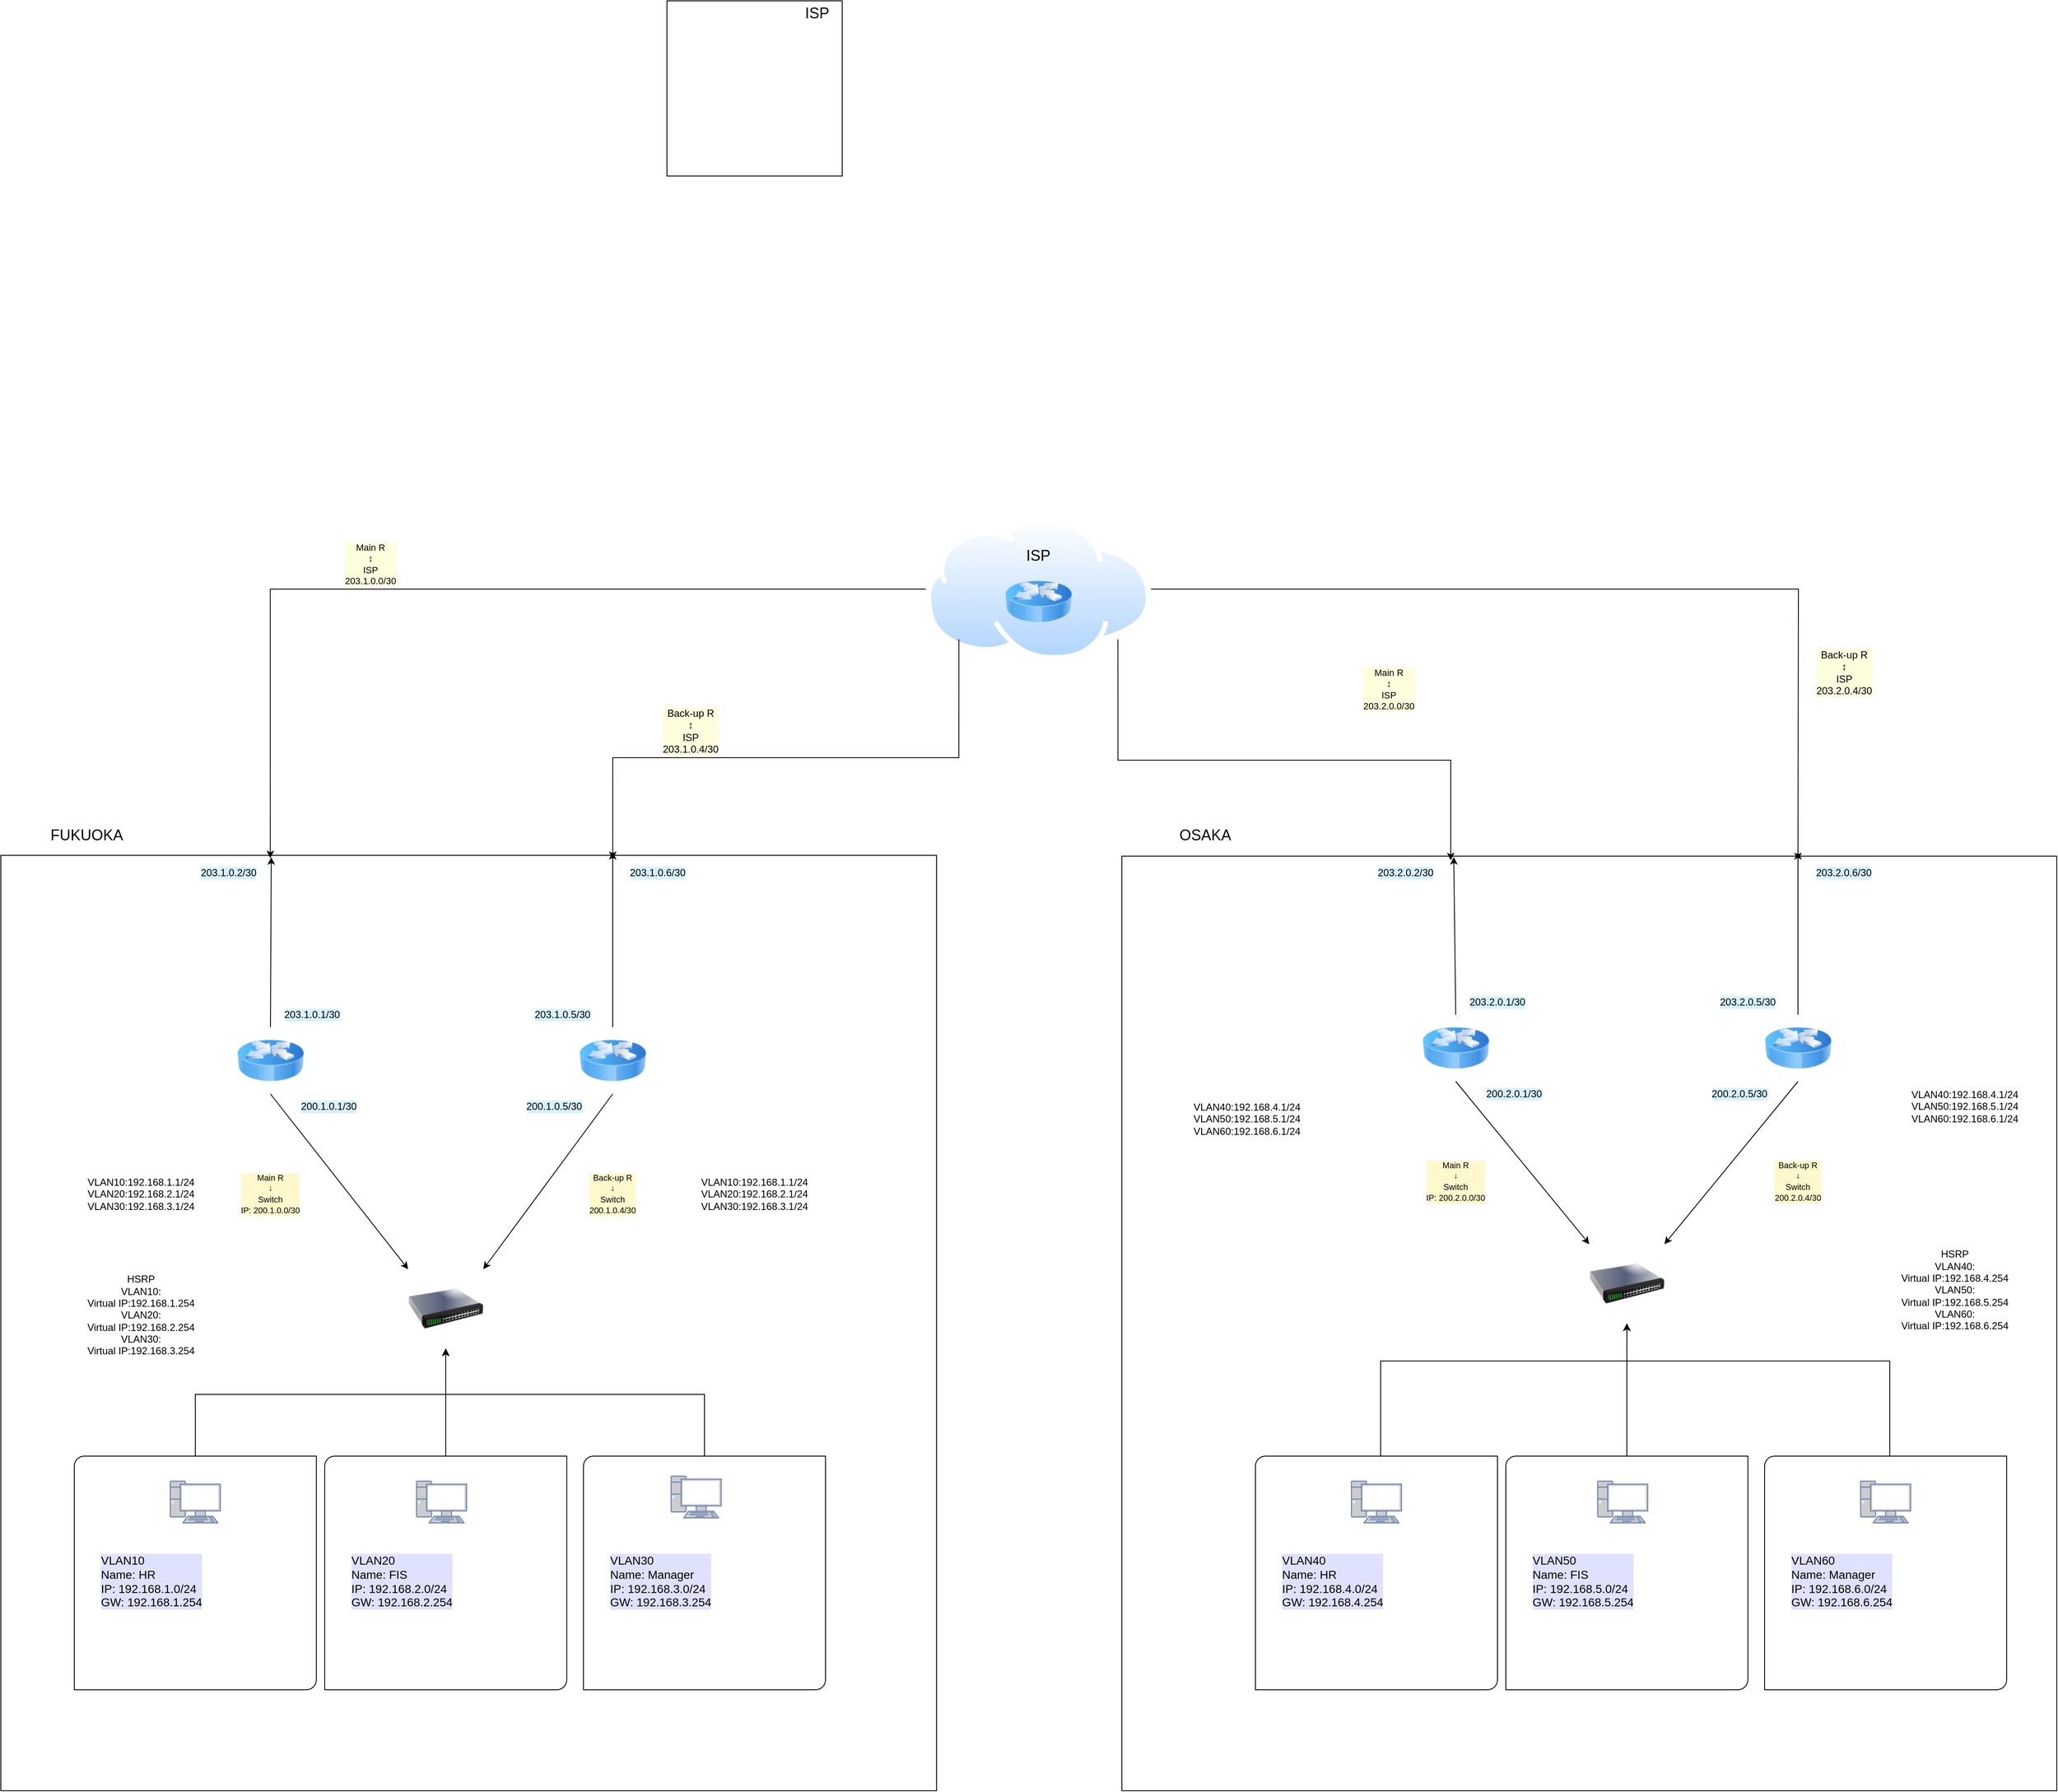 <mxfile version="26.0.6">
  <diagram name="Page-1" id="1ziaxaAoxJbJU-_SyI1F">
    <mxGraphModel dx="2053" dy="667" grid="1" gridSize="10" guides="1" tooltips="1" connect="1" arrows="1" fold="1" page="1" pageScale="1" pageWidth="827" pageHeight="1169" math="0" shadow="0">
      <root>
        <mxCell id="0" />
        <mxCell id="1" parent="0" />
        <object label="" id="T8_Sm9NtJHV0pBqdqTRY-16">
          <mxCell style="whiteSpace=wrap;html=1;aspect=fixed;strokeWidth=1;shadow=0;" vertex="1" parent="1">
            <mxGeometry x="-413" y="1034" width="1121" height="1121" as="geometry" />
          </mxCell>
        </object>
        <mxCell id="T8_Sm9NtJHV0pBqdqTRY-180" style="edgeStyle=orthogonalEdgeStyle;rounded=0;orthogonalLoop=1;jettySize=auto;html=1;exitX=1;exitY=0.5;exitDx=0;exitDy=0;" edge="1" parent="1" source="T8_Sm9NtJHV0pBqdqTRY-117">
          <mxGeometry relative="1" as="geometry">
            <mxPoint x="1740" y="1040" as="targetPoint" />
          </mxGeometry>
        </mxCell>
        <mxCell id="T8_Sm9NtJHV0pBqdqTRY-117" value="" style="image;aspect=fixed;perimeter=ellipsePerimeter;align=center;shadow=0;dashed=0;spacingTop=3;image=img/lib/active_directory/internet_cloud.svg;opacity=60;" vertex="1" parent="1">
          <mxGeometry x="695.08" y="630" width="269.84" height="170" as="geometry" />
        </mxCell>
        <mxCell id="T8_Sm9NtJHV0pBqdqTRY-17" value="" style="whiteSpace=wrap;html=1;aspect=fixed;" vertex="1" parent="1">
          <mxGeometry x="930" y="1035" width="1120" height="1120" as="geometry" />
        </mxCell>
        <mxCell id="T8_Sm9NtJHV0pBqdqTRY-187" style="edgeStyle=orthogonalEdgeStyle;rounded=0;orthogonalLoop=1;jettySize=auto;html=1;entryX=0.5;entryY=1;entryDx=0;entryDy=0;" edge="1" parent="1" source="T8_Sm9NtJHV0pBqdqTRY-77" target="T8_Sm9NtJHV0pBqdqTRY-3">
          <mxGeometry relative="1" as="geometry" />
        </mxCell>
        <mxCell id="T8_Sm9NtJHV0pBqdqTRY-77" value="" style="verticalLabelPosition=bottom;verticalAlign=top;html=1;shape=mxgraph.basic.diag_round_rect;dx=6;whiteSpace=wrap;" vertex="1" parent="1">
          <mxGeometry x="-25" y="1754" width="290" height="280" as="geometry" />
        </mxCell>
        <mxCell id="T8_Sm9NtJHV0pBqdqTRY-188" style="edgeStyle=orthogonalEdgeStyle;rounded=0;orthogonalLoop=1;jettySize=auto;html=1;entryX=0.5;entryY=1;entryDx=0;entryDy=0;" edge="1" parent="1" source="T8_Sm9NtJHV0pBqdqTRY-78" target="T8_Sm9NtJHV0pBqdqTRY-3">
          <mxGeometry relative="1" as="geometry">
            <Array as="points">
              <mxPoint x="430" y="1680" />
              <mxPoint x="120" y="1680" />
            </Array>
          </mxGeometry>
        </mxCell>
        <mxCell id="T8_Sm9NtJHV0pBqdqTRY-78" value="" style="verticalLabelPosition=bottom;verticalAlign=top;html=1;shape=mxgraph.basic.diag_round_rect;dx=6;whiteSpace=wrap;" vertex="1" parent="1">
          <mxGeometry x="285" y="1754" width="290" height="280" as="geometry" />
        </mxCell>
        <mxCell id="T8_Sm9NtJHV0pBqdqTRY-184" style="edgeStyle=orthogonalEdgeStyle;rounded=0;orthogonalLoop=1;jettySize=auto;html=1;" edge="1" parent="1" source="T8_Sm9NtJHV0pBqdqTRY-76" target="T8_Sm9NtJHV0pBqdqTRY-3">
          <mxGeometry relative="1" as="geometry">
            <Array as="points">
              <mxPoint x="-180" y="1680" />
              <mxPoint x="120" y="1680" />
            </Array>
          </mxGeometry>
        </mxCell>
        <mxCell id="T8_Sm9NtJHV0pBqdqTRY-76" value="" style="verticalLabelPosition=bottom;verticalAlign=top;html=1;shape=mxgraph.basic.diag_round_rect;dx=6;whiteSpace=wrap;" vertex="1" parent="1">
          <mxGeometry x="-325" y="1754" width="290" height="280" as="geometry" />
        </mxCell>
        <mxCell id="T8_Sm9NtJHV0pBqdqTRY-61" value="" style="whiteSpace=wrap;html=1;aspect=fixed;" vertex="1" parent="1">
          <mxGeometry x="385" y="10" width="210" height="210" as="geometry" />
        </mxCell>
        <mxCell id="T8_Sm9NtJHV0pBqdqTRY-1" value="" style="image;html=1;image=img/lib/clip_art/networking/Router_Icon_128x128.png;strokeWidth=1;shadow=0;" vertex="1" parent="1">
          <mxGeometry x="-130" y="1240" width="80" height="80" as="geometry" />
        </mxCell>
        <mxCell id="T8_Sm9NtJHV0pBqdqTRY-2" value="" style="image;html=1;image=img/lib/clip_art/networking/Router_Icon_128x128.png" vertex="1" parent="1">
          <mxGeometry x="790" y="690" width="80" height="80" as="geometry" />
        </mxCell>
        <mxCell id="T8_Sm9NtJHV0pBqdqTRY-3" value="" style="image;html=1;image=img/lib/clip_art/networking/Switch_128x128.png;strokeWidth=1;shadow=0;" vertex="1" parent="1">
          <mxGeometry x="75" y="1530" width="90" height="95" as="geometry" />
        </mxCell>
        <mxCell id="T8_Sm9NtJHV0pBqdqTRY-5" value="" style="fontColor=#0066CC;verticalAlign=top;verticalLabelPosition=bottom;labelPosition=center;align=center;html=1;outlineConnect=0;fillColor=#CCCCCC;strokeColor=#6881B3;gradientColor=none;gradientDirection=north;strokeWidth=1;shape=mxgraph.networks.pc;shadow=0;" vertex="1" parent="1">
          <mxGeometry x="-210" y="1784" width="60" height="50" as="geometry" />
        </mxCell>
        <mxCell id="T8_Sm9NtJHV0pBqdqTRY-6" value="" style="fontColor=#0066CC;verticalAlign=top;verticalLabelPosition=bottom;labelPosition=center;align=center;html=1;outlineConnect=0;fillColor=#CCCCCC;strokeColor=#6881B3;gradientColor=none;gradientDirection=north;strokeWidth=1;shape=mxgraph.networks.pc;shadow=0;" vertex="1" parent="1">
          <mxGeometry x="85" y="1784" width="60" height="50" as="geometry" />
        </mxCell>
        <mxCell id="T8_Sm9NtJHV0pBqdqTRY-7" value="" style="fontColor=#0066CC;verticalAlign=top;verticalLabelPosition=bottom;labelPosition=center;align=center;html=1;outlineConnect=0;fillColor=#CCCCCC;strokeColor=#6881B3;gradientColor=none;gradientDirection=north;strokeWidth=1;shape=mxgraph.networks.pc;shadow=0;" vertex="1" parent="1">
          <mxGeometry x="390" y="1778" width="60" height="50" as="geometry" />
        </mxCell>
        <mxCell id="T8_Sm9NtJHV0pBqdqTRY-14" value="" style="image;html=1;image=img/lib/clip_art/networking/Router_Icon_128x128.png;strokeWidth=1;shadow=0;" vertex="1" parent="1">
          <mxGeometry x="280" y="1240" width="80" height="80" as="geometry" />
        </mxCell>
        <mxCell id="T8_Sm9NtJHV0pBqdqTRY-45" style="edgeStyle=orthogonalEdgeStyle;rounded=0;orthogonalLoop=1;jettySize=auto;html=1;" edge="1" parent="1" source="T8_Sm9NtJHV0pBqdqTRY-46">
          <mxGeometry relative="1" as="geometry">
            <Array as="points">
              <mxPoint x="940" y="770" />
              <mxPoint x="1070" y="770" />
              <mxPoint x="1070" y="690" />
            </Array>
            <mxPoint x="1140.0" y="690.091" as="targetPoint" />
          </mxGeometry>
        </mxCell>
        <mxCell id="T8_Sm9NtJHV0pBqdqTRY-58" value="FUKUOKA" style="text;strokeColor=none;align=center;fillColor=none;html=1;verticalAlign=middle;whiteSpace=wrap;rounded=0;shadow=1;fontSize=18;" vertex="1" parent="1">
          <mxGeometry x="-400" y="990" width="180" height="40" as="geometry" />
        </mxCell>
        <mxCell id="T8_Sm9NtJHV0pBqdqTRY-59" value="OSAKA" style="text;strokeColor=none;align=center;fillColor=none;html=1;verticalAlign=middle;whiteSpace=wrap;rounded=0;shadow=1;fontSize=18;" vertex="1" parent="1">
          <mxGeometry x="940" y="990" width="180" height="40" as="geometry" />
        </mxCell>
        <mxCell id="T8_Sm9NtJHV0pBqdqTRY-62" value="&lt;font style=&quot;font-size: 18px;&quot;&gt;ISP&lt;/font&gt;" style="text;strokeColor=none;align=center;fillColor=none;html=1;verticalAlign=middle;whiteSpace=wrap;rounded=0;" vertex="1" parent="1">
          <mxGeometry x="535" y="10" width="60" height="30" as="geometry" />
        </mxCell>
        <mxCell id="T8_Sm9NtJHV0pBqdqTRY-82" value="VLAN10&lt;div&gt;Name: HR&lt;/div&gt;&lt;div&gt;IP: 192.168.1.0/24&lt;/div&gt;&lt;div&gt;GW: 192.168.1.254&lt;/div&gt;" style="text;strokeColor=none;align=left;fillColor=none;html=1;verticalAlign=top;whiteSpace=wrap;rounded=0;fontSize=14;labelBackgroundColor=light-dark(#e0e1ff, #ededed);" vertex="1" parent="1">
          <mxGeometry x="-295" y="1864" width="230" height="130" as="geometry" />
        </mxCell>
        <mxCell id="T8_Sm9NtJHV0pBqdqTRY-111" value="VLAN20&lt;div&gt;&lt;span style=&quot;color: light-dark(rgb(0, 0, 0), rgb(255, 255, 255));&quot;&gt;Name: FIS&lt;/span&gt;&lt;div&gt;IP: 192.168.2.0/24&lt;/div&gt;&lt;div&gt;GW: 192.168.2.254&lt;/div&gt;&lt;/div&gt;" style="text;strokeColor=none;align=left;fillColor=none;html=1;verticalAlign=top;whiteSpace=wrap;rounded=0;fontSize=14;labelBackgroundColor=light-dark(#e0e1ff, #ededed);" vertex="1" parent="1">
          <mxGeometry x="5" y="1864" width="230" height="130" as="geometry" />
        </mxCell>
        <mxCell id="T8_Sm9NtJHV0pBqdqTRY-112" value="VLAN30&lt;div&gt;Name: Manager&lt;/div&gt;&lt;div&gt;IP: 192.168.3.0/24&lt;/div&gt;&lt;div&gt;GW: 192.168.3.254&lt;/div&gt;" style="text;strokeColor=none;align=left;fillColor=none;html=1;verticalAlign=top;whiteSpace=wrap;rounded=0;fontSize=14;labelBackgroundColor=light-dark(#e0e1ff, #ededed);" vertex="1" parent="1">
          <mxGeometry x="315" y="1864" width="230" height="130" as="geometry" />
        </mxCell>
        <mxCell id="T8_Sm9NtJHV0pBqdqTRY-119" value="ISP" style="text;strokeColor=none;align=center;fillColor=none;html=1;verticalAlign=middle;whiteSpace=wrap;rounded=0;fontSize=18;" vertex="1" parent="1">
          <mxGeometry x="780" y="650" width="100" height="50" as="geometry" />
        </mxCell>
        <mxCell id="T8_Sm9NtJHV0pBqdqTRY-138" value="" style="endArrow=classic;html=1;rounded=0;entryX=0.289;entryY=0.002;entryDx=0;entryDy=0;entryPerimeter=0;exitX=0.5;exitY=0;exitDx=0;exitDy=0;" edge="1" parent="1" source="T8_Sm9NtJHV0pBqdqTRY-1" target="T8_Sm9NtJHV0pBqdqTRY-16">
          <mxGeometry width="50" height="50" relative="1" as="geometry">
            <mxPoint x="-30" y="1225" as="sourcePoint" />
            <mxPoint x="110" y="1050" as="targetPoint" />
          </mxGeometry>
        </mxCell>
        <mxCell id="T8_Sm9NtJHV0pBqdqTRY-139" value="" style="endArrow=classic;html=1;rounded=0;exitX=0.5;exitY=0;exitDx=0;exitDy=0;" edge="1" parent="1" source="T8_Sm9NtJHV0pBqdqTRY-14">
          <mxGeometry width="50" height="50" relative="1" as="geometry">
            <mxPoint x="260" y="1226" as="sourcePoint" />
            <mxPoint x="320" y="1030" as="targetPoint" />
          </mxGeometry>
        </mxCell>
        <mxCell id="T8_Sm9NtJHV0pBqdqTRY-140" value="" style="endArrow=classic;html=1;rounded=0;exitX=0.5;exitY=1;exitDx=0;exitDy=0;entryX=0;entryY=0;entryDx=0;entryDy=0;" edge="1" parent="1" source="T8_Sm9NtJHV0pBqdqTRY-1" target="T8_Sm9NtJHV0pBqdqTRY-3">
          <mxGeometry width="50" height="50" relative="1" as="geometry">
            <mxPoint x="150" y="1400" as="sourcePoint" />
            <mxPoint x="110.34" y="1471.221" as="targetPoint" />
          </mxGeometry>
        </mxCell>
        <mxCell id="T8_Sm9NtJHV0pBqdqTRY-141" value="" style="endArrow=classic;html=1;rounded=0;exitX=0.5;exitY=1;exitDx=0;exitDy=0;entryX=1;entryY=0;entryDx=0;entryDy=0;" edge="1" parent="1" source="T8_Sm9NtJHV0pBqdqTRY-14" target="T8_Sm9NtJHV0pBqdqTRY-3">
          <mxGeometry width="50" height="50" relative="1" as="geometry">
            <mxPoint x="150" y="1320" as="sourcePoint" />
            <mxPoint x="141.69" y="1470.407" as="targetPoint" />
          </mxGeometry>
        </mxCell>
        <mxCell id="T8_Sm9NtJHV0pBqdqTRY-143" value="&lt;span&gt;Back-up R&lt;/span&gt;&lt;div&gt;&lt;div&gt;&lt;span style=&quot;text-align: start;&quot;&gt;↕&lt;/span&gt;&lt;/div&gt;&lt;div&gt;ISP&lt;/div&gt;&lt;div&gt;203.1.0.4/30&lt;/div&gt;&lt;/div&gt;" style="text;strokeColor=none;align=center;fillColor=none;html=1;verticalAlign=middle;whiteSpace=wrap;rounded=0;rotation=0;fontSize=12;labelBackgroundColor=light-dark(#fefddc, #ededed);" vertex="1" parent="1">
          <mxGeometry x="361" y="870" width="105" height="30" as="geometry" />
        </mxCell>
        <mxCell id="T8_Sm9NtJHV0pBqdqTRY-144" value="&lt;span&gt;Main R&lt;/span&gt;&lt;div&gt;&lt;span style=&quot;text-align: start;&quot;&gt;↕&lt;/span&gt;&lt;br&gt;&lt;div&gt;ISP&lt;br&gt;&lt;div&gt;203.1.0.0/30&lt;/div&gt;&lt;/div&gt;&lt;/div&gt;" style="text;strokeColor=none;align=center;fillColor=none;html=1;verticalAlign=middle;whiteSpace=wrap;rounded=0;fontSize=11;rotation=0;labelBackgroundColor=light-dark(#fefddc, #ededed);" vertex="1" parent="1">
          <mxGeometry x="-30" y="660" width="120" height="50" as="geometry" />
        </mxCell>
        <mxCell id="T8_Sm9NtJHV0pBqdqTRY-145" value="203.1.0.1/30" style="text;strokeColor=none;align=center;fillColor=none;html=1;verticalAlign=middle;whiteSpace=wrap;rounded=0;labelBackgroundColor=light-dark(#d6f1ff, #ededed);" vertex="1" parent="1">
          <mxGeometry x="-80" y="1210" width="80" height="30" as="geometry" />
        </mxCell>
        <mxCell id="T8_Sm9NtJHV0pBqdqTRY-146" style="edgeStyle=orthogonalEdgeStyle;rounded=0;orthogonalLoop=1;jettySize=auto;html=1;exitX=0;exitY=1;exitDx=0;exitDy=0;entryX=0.654;entryY=0.004;entryDx=0;entryDy=0;entryPerimeter=0;" edge="1" parent="1" source="T8_Sm9NtJHV0pBqdqTRY-117" target="T8_Sm9NtJHV0pBqdqTRY-16">
          <mxGeometry relative="1" as="geometry" />
        </mxCell>
        <mxCell id="T8_Sm9NtJHV0pBqdqTRY-147" style="edgeStyle=orthogonalEdgeStyle;rounded=0;orthogonalLoop=1;jettySize=auto;html=1;exitX=0;exitY=0.5;exitDx=0;exitDy=0;entryX=0.288;entryY=0.003;entryDx=0;entryDy=0;entryPerimeter=0;" edge="1" parent="1" source="T8_Sm9NtJHV0pBqdqTRY-117" target="T8_Sm9NtJHV0pBqdqTRY-16">
          <mxGeometry relative="1" as="geometry" />
        </mxCell>
        <mxCell id="T8_Sm9NtJHV0pBqdqTRY-148" value="203.1.0.2/30" style="text;strokeColor=none;align=center;fillColor=none;html=1;verticalAlign=middle;whiteSpace=wrap;rounded=0;labelBackgroundColor=light-dark(#d6f1ff, #ededed);" vertex="1" parent="1">
          <mxGeometry x="-180" y="1040" width="80" height="30" as="geometry" />
        </mxCell>
        <mxCell id="T8_Sm9NtJHV0pBqdqTRY-149" value="203.1.0.5/30" style="text;strokeColor=none;align=center;fillColor=none;html=1;verticalAlign=middle;whiteSpace=wrap;rounded=0;labelBackgroundColor=light-dark(#d6f1ff, #ededed);" vertex="1" parent="1">
          <mxGeometry x="220" y="1210" width="80" height="30" as="geometry" />
        </mxCell>
        <mxCell id="T8_Sm9NtJHV0pBqdqTRY-151" value="203.1.0.6/30" style="text;strokeColor=none;align=center;fillColor=none;html=1;verticalAlign=middle;whiteSpace=wrap;rounded=0;labelBackgroundColor=light-dark(#d6f1ff, #ededed);" vertex="1" parent="1">
          <mxGeometry x="334" y="1040" width="80" height="30" as="geometry" />
        </mxCell>
        <mxCell id="T8_Sm9NtJHV0pBqdqTRY-152" value="&lt;div style=&quot;font-size: 10px;&quot;&gt;Main R&lt;div&gt;↓&lt;/div&gt;&lt;/div&gt;&lt;span style=&quot;font-size: 10px;&quot;&gt;Switch&lt;/span&gt;&lt;br style=&quot;font-size: 10px;&quot;&gt;&lt;div style=&quot;font-size: 10px;&quot;&gt;IP: 200.1.0.0/30&lt;/div&gt;" style="text;strokeColor=none;align=center;fillColor=none;html=1;verticalAlign=middle;whiteSpace=wrap;rounded=0;labelBackgroundColor=light-dark(#fff8cc, #ededed);" vertex="1" parent="1">
          <mxGeometry x="-155" y="1410" width="130" height="60" as="geometry" />
        </mxCell>
        <mxCell id="T8_Sm9NtJHV0pBqdqTRY-153" value="&lt;div style=&quot;font-size: 10px;&quot;&gt;Back-up R&lt;div&gt;↓&lt;/div&gt;&lt;/div&gt;&lt;span style=&quot;font-size: 10px;&quot;&gt;Switch&lt;/span&gt;&lt;br style=&quot;font-size: 10px;&quot;&gt;&lt;div style=&quot;font-size: 10px;&quot;&gt;200.1.0.4/30&lt;/div&gt;" style="text;strokeColor=none;align=center;fillColor=none;html=1;verticalAlign=middle;whiteSpace=wrap;rounded=0;labelBackgroundColor=light-dark(#fff8cc, #ededed);" vertex="1" parent="1">
          <mxGeometry x="275" y="1410" width="90" height="60" as="geometry" />
        </mxCell>
        <mxCell id="T8_Sm9NtJHV0pBqdqTRY-154" value="200.1.0.1/30" style="text;strokeColor=none;align=center;fillColor=none;html=1;verticalAlign=middle;whiteSpace=wrap;rounded=0;labelBackgroundColor=light-dark(#d6f1ff, #ededed);" vertex="1" parent="1">
          <mxGeometry x="-60" y="1320" width="80" height="30" as="geometry" />
        </mxCell>
        <mxCell id="T8_Sm9NtJHV0pBqdqTRY-155" value="200.1.0.5/30" style="text;strokeColor=none;align=center;fillColor=none;html=1;verticalAlign=middle;whiteSpace=wrap;rounded=0;labelBackgroundColor=light-dark(#d6f1ff, #ededed);" vertex="1" parent="1">
          <mxGeometry x="210" y="1320" width="80" height="30" as="geometry" />
        </mxCell>
        <mxCell id="T8_Sm9NtJHV0pBqdqTRY-189" style="edgeStyle=orthogonalEdgeStyle;rounded=0;orthogonalLoop=1;jettySize=auto;html=1;" edge="1" parent="1" source="T8_Sm9NtJHV0pBqdqTRY-156" target="T8_Sm9NtJHV0pBqdqTRY-160">
          <mxGeometry relative="1" as="geometry" />
        </mxCell>
        <mxCell id="T8_Sm9NtJHV0pBqdqTRY-156" value="" style="verticalLabelPosition=bottom;verticalAlign=top;html=1;shape=mxgraph.basic.diag_round_rect;dx=6;whiteSpace=wrap;" vertex="1" parent="1">
          <mxGeometry x="1390" y="1754" width="290" height="280" as="geometry" />
        </mxCell>
        <mxCell id="T8_Sm9NtJHV0pBqdqTRY-192" style="edgeStyle=orthogonalEdgeStyle;rounded=0;orthogonalLoop=1;jettySize=auto;html=1;entryX=0.5;entryY=1;entryDx=0;entryDy=0;" edge="1" parent="1" source="T8_Sm9NtJHV0pBqdqTRY-157" target="T8_Sm9NtJHV0pBqdqTRY-160">
          <mxGeometry relative="1" as="geometry">
            <Array as="points">
              <mxPoint x="1850" y="1640" />
              <mxPoint x="1535" y="1640" />
            </Array>
          </mxGeometry>
        </mxCell>
        <mxCell id="T8_Sm9NtJHV0pBqdqTRY-157" value="" style="verticalLabelPosition=bottom;verticalAlign=top;html=1;shape=mxgraph.basic.diag_round_rect;dx=6;whiteSpace=wrap;" vertex="1" parent="1">
          <mxGeometry x="1700" y="1754" width="290" height="280" as="geometry" />
        </mxCell>
        <mxCell id="T8_Sm9NtJHV0pBqdqTRY-193" style="edgeStyle=orthogonalEdgeStyle;rounded=0;orthogonalLoop=1;jettySize=auto;html=1;entryX=0.5;entryY=1;entryDx=0;entryDy=0;" edge="1" parent="1" source="T8_Sm9NtJHV0pBqdqTRY-158" target="T8_Sm9NtJHV0pBqdqTRY-160">
          <mxGeometry relative="1" as="geometry">
            <Array as="points">
              <mxPoint x="1240" y="1640" />
              <mxPoint x="1535" y="1640" />
            </Array>
          </mxGeometry>
        </mxCell>
        <mxCell id="T8_Sm9NtJHV0pBqdqTRY-158" value="" style="verticalLabelPosition=bottom;verticalAlign=top;html=1;shape=mxgraph.basic.diag_round_rect;dx=6;whiteSpace=wrap;" vertex="1" parent="1">
          <mxGeometry x="1090" y="1754" width="290" height="280" as="geometry" />
        </mxCell>
        <mxCell id="T8_Sm9NtJHV0pBqdqTRY-159" value="" style="image;html=1;image=img/lib/clip_art/networking/Router_Icon_128x128.png;strokeWidth=1;shadow=0;" vertex="1" parent="1">
          <mxGeometry x="1290" y="1225" width="80" height="80" as="geometry" />
        </mxCell>
        <mxCell id="T8_Sm9NtJHV0pBqdqTRY-160" value="" style="image;html=1;image=img/lib/clip_art/networking/Switch_128x128.png;strokeWidth=1;shadow=0;" vertex="1" parent="1">
          <mxGeometry x="1490" y="1500" width="90" height="95" as="geometry" />
        </mxCell>
        <mxCell id="T8_Sm9NtJHV0pBqdqTRY-161" value="" style="fontColor=#0066CC;verticalAlign=top;verticalLabelPosition=bottom;labelPosition=center;align=center;html=1;outlineConnect=0;fillColor=#CCCCCC;strokeColor=#6881B3;gradientColor=none;gradientDirection=north;strokeWidth=1;shape=mxgraph.networks.pc;shadow=0;" vertex="1" parent="1">
          <mxGeometry x="1205" y="1784" width="60" height="50" as="geometry" />
        </mxCell>
        <mxCell id="T8_Sm9NtJHV0pBqdqTRY-162" value="" style="fontColor=#0066CC;verticalAlign=top;verticalLabelPosition=bottom;labelPosition=center;align=center;html=1;outlineConnect=0;fillColor=#CCCCCC;strokeColor=#6881B3;gradientColor=none;gradientDirection=north;strokeWidth=1;shape=mxgraph.networks.pc;shadow=0;" vertex="1" parent="1">
          <mxGeometry x="1500" y="1784" width="60" height="50" as="geometry" />
        </mxCell>
        <mxCell id="T8_Sm9NtJHV0pBqdqTRY-163" value="" style="fontColor=#0066CC;verticalAlign=top;verticalLabelPosition=bottom;labelPosition=center;align=center;html=1;outlineConnect=0;fillColor=#CCCCCC;strokeColor=#6881B3;gradientColor=none;gradientDirection=north;strokeWidth=1;shape=mxgraph.networks.pc;shadow=0;" vertex="1" parent="1">
          <mxGeometry x="1815" y="1784" width="60" height="50" as="geometry" />
        </mxCell>
        <mxCell id="T8_Sm9NtJHV0pBqdqTRY-164" value="" style="image;html=1;image=img/lib/clip_art/networking/Router_Icon_128x128.png;strokeWidth=1;shadow=0;" vertex="1" parent="1">
          <mxGeometry x="1700" y="1225" width="80" height="80" as="geometry" />
        </mxCell>
        <mxCell id="T8_Sm9NtJHV0pBqdqTRY-165" value="VLAN40&lt;div&gt;Name: HR&lt;/div&gt;&lt;div&gt;IP: 192.168.4.0/24&lt;/div&gt;&lt;div&gt;GW: 192.168.4.254&lt;/div&gt;" style="text;strokeColor=none;align=left;fillColor=none;html=1;verticalAlign=top;whiteSpace=wrap;rounded=0;fontSize=14;labelBackgroundColor=light-dark(#e0e1ff, #ededed);" vertex="1" parent="1">
          <mxGeometry x="1120" y="1864" width="230" height="130" as="geometry" />
        </mxCell>
        <mxCell id="T8_Sm9NtJHV0pBqdqTRY-166" value="VLAN50&lt;div&gt;&lt;span style=&quot;color: light-dark(rgb(0, 0, 0), rgb(255, 255, 255)); background-color: light-dark(rgb(224, 225, 255), rgb(237, 237, 237));&quot;&gt;Name: FIS&lt;/span&gt;&lt;div&gt;&lt;div&gt;IP: 192.168.5.0/24&lt;/div&gt;&lt;div&gt;GW: 192.168.5.254&lt;/div&gt;&lt;/div&gt;&lt;/div&gt;" style="text;strokeColor=none;align=left;fillColor=none;html=1;verticalAlign=top;whiteSpace=wrap;rounded=0;fontSize=14;labelBackgroundColor=light-dark(#e0e1ff, #ededed);" vertex="1" parent="1">
          <mxGeometry x="1420" y="1864" width="230" height="130" as="geometry" />
        </mxCell>
        <mxCell id="T8_Sm9NtJHV0pBqdqTRY-167" value="VLAN60&lt;div&gt;Name: Manager&lt;/div&gt;&lt;div&gt;IP: 192.168.6.0/24&lt;/div&gt;&lt;div&gt;GW: 192.168.6.254&lt;/div&gt;" style="text;strokeColor=none;align=left;fillColor=none;html=1;verticalAlign=top;whiteSpace=wrap;rounded=0;fontSize=14;labelBackgroundColor=light-dark(#e0e1ff, #ededed);" vertex="1" parent="1">
          <mxGeometry x="1730" y="1864" width="230" height="130" as="geometry" />
        </mxCell>
        <mxCell id="T8_Sm9NtJHV0pBqdqTRY-168" value="" style="endArrow=classic;html=1;rounded=0;exitX=0.5;exitY=1;exitDx=0;exitDy=0;entryX=0;entryY=0;entryDx=0;entryDy=0;" edge="1" parent="1" source="T8_Sm9NtJHV0pBqdqTRY-159" target="T8_Sm9NtJHV0pBqdqTRY-160">
          <mxGeometry width="50" height="50" relative="1" as="geometry">
            <mxPoint x="1570" y="1385" as="sourcePoint" />
            <mxPoint x="1530.34" y="1456.221" as="targetPoint" />
          </mxGeometry>
        </mxCell>
        <mxCell id="T8_Sm9NtJHV0pBqdqTRY-169" value="" style="endArrow=classic;html=1;rounded=0;exitX=0.5;exitY=1;exitDx=0;exitDy=0;entryX=1;entryY=0;entryDx=0;entryDy=0;" edge="1" parent="1" source="T8_Sm9NtJHV0pBqdqTRY-164" target="T8_Sm9NtJHV0pBqdqTRY-160">
          <mxGeometry width="50" height="50" relative="1" as="geometry">
            <mxPoint x="1570" y="1305" as="sourcePoint" />
            <mxPoint x="1561.69" y="1455.407" as="targetPoint" />
          </mxGeometry>
        </mxCell>
        <mxCell id="T8_Sm9NtJHV0pBqdqTRY-170" value="203.2.0.1/30" style="text;strokeColor=none;align=center;fillColor=none;html=1;verticalAlign=middle;whiteSpace=wrap;rounded=0;labelBackgroundColor=light-dark(#d6f1ff, #ededed);" vertex="1" parent="1">
          <mxGeometry x="1340" y="1195" width="80" height="30" as="geometry" />
        </mxCell>
        <mxCell id="T8_Sm9NtJHV0pBqdqTRY-171" value="203.2.0.5/30" style="text;strokeColor=none;align=center;fillColor=none;html=1;verticalAlign=middle;whiteSpace=wrap;rounded=0;labelBackgroundColor=light-dark(#d6f1ff, #ededed);" vertex="1" parent="1">
          <mxGeometry x="1640" y="1195" width="80" height="30" as="geometry" />
        </mxCell>
        <mxCell id="T8_Sm9NtJHV0pBqdqTRY-172" value="&lt;div style=&quot;font-size: 10px;&quot;&gt;Main R&lt;div&gt;↓&lt;/div&gt;&lt;/div&gt;&lt;span style=&quot;font-size: 10px;&quot;&gt;Switch&lt;/span&gt;&lt;br style=&quot;font-size: 10px;&quot;&gt;&lt;div style=&quot;font-size: 10px;&quot;&gt;IP: 200.2.0.0/30&lt;/div&gt;" style="text;strokeColor=none;align=center;fillColor=none;html=1;verticalAlign=middle;whiteSpace=wrap;rounded=0;labelBackgroundColor=light-dark(#fff8cc, #ededed);" vertex="1" parent="1">
          <mxGeometry x="1265" y="1395" width="130" height="60" as="geometry" />
        </mxCell>
        <mxCell id="T8_Sm9NtJHV0pBqdqTRY-173" value="&lt;div style=&quot;font-size: 10px;&quot;&gt;Back-up R&lt;div&gt;↓&lt;/div&gt;&lt;/div&gt;&lt;span style=&quot;font-size: 10px;&quot;&gt;Switch&lt;/span&gt;&lt;br style=&quot;font-size: 10px;&quot;&gt;&lt;div style=&quot;font-size: 10px;&quot;&gt;200.2.0.4/30&lt;/div&gt;" style="text;strokeColor=none;align=center;fillColor=none;html=1;verticalAlign=middle;whiteSpace=wrap;rounded=0;labelBackgroundColor=light-dark(#fff8cc, #ededed);" vertex="1" parent="1">
          <mxGeometry x="1695" y="1395" width="90" height="60" as="geometry" />
        </mxCell>
        <mxCell id="T8_Sm9NtJHV0pBqdqTRY-174" value="200.2.0.1/30" style="text;strokeColor=none;align=center;fillColor=none;html=1;verticalAlign=middle;whiteSpace=wrap;rounded=0;labelBackgroundColor=light-dark(#d6f1ff, #ededed);" vertex="1" parent="1">
          <mxGeometry x="1360" y="1305" width="80" height="30" as="geometry" />
        </mxCell>
        <mxCell id="T8_Sm9NtJHV0pBqdqTRY-175" value="200.2.0.5/30" style="text;strokeColor=none;align=center;fillColor=none;html=1;verticalAlign=middle;whiteSpace=wrap;rounded=0;labelBackgroundColor=light-dark(#d6f1ff, #ededed);" vertex="1" parent="1">
          <mxGeometry x="1630" y="1305" width="80" height="30" as="geometry" />
        </mxCell>
        <mxCell id="T8_Sm9NtJHV0pBqdqTRY-177" value="" style="endArrow=classic;html=1;rounded=0;exitX=0.5;exitY=0;exitDx=0;exitDy=0;entryX=0.355;entryY=0.001;entryDx=0;entryDy=0;entryPerimeter=0;" edge="1" parent="1" source="T8_Sm9NtJHV0pBqdqTRY-159" target="T8_Sm9NtJHV0pBqdqTRY-17">
          <mxGeometry width="50" height="50" relative="1" as="geometry">
            <mxPoint x="1470" y="1270" as="sourcePoint" />
            <mxPoint x="1470" y="1060" as="targetPoint" />
          </mxGeometry>
        </mxCell>
        <mxCell id="T8_Sm9NtJHV0pBqdqTRY-178" value="" style="endArrow=classic;html=1;rounded=0;exitX=0.5;exitY=0;exitDx=0;exitDy=0;" edge="1" parent="1" source="T8_Sm9NtJHV0pBqdqTRY-164">
          <mxGeometry width="50" height="50" relative="1" as="geometry">
            <mxPoint x="1580" y="1280" as="sourcePoint" />
            <mxPoint x="1740" y="1030" as="targetPoint" />
          </mxGeometry>
        </mxCell>
        <mxCell id="T8_Sm9NtJHV0pBqdqTRY-179" style="edgeStyle=orthogonalEdgeStyle;rounded=0;orthogonalLoop=1;jettySize=auto;html=1;exitX=1;exitY=1;exitDx=0;exitDy=0;" edge="1" parent="1" source="T8_Sm9NtJHV0pBqdqTRY-117">
          <mxGeometry relative="1" as="geometry">
            <mxPoint x="1324" y="1040" as="targetPoint" />
            <Array as="points">
              <mxPoint x="925" y="920" />
              <mxPoint x="1324" y="920" />
            </Array>
          </mxGeometry>
        </mxCell>
        <mxCell id="T8_Sm9NtJHV0pBqdqTRY-181" value="&lt;span&gt;Back-up R&lt;/span&gt;&lt;div&gt;&lt;div&gt;&lt;span style=&quot;text-align: start;&quot;&gt;↕&lt;/span&gt;&lt;/div&gt;&lt;div&gt;ISP&lt;/div&gt;&lt;div&gt;203.2.0.4/30&lt;/div&gt;&lt;/div&gt;" style="text;strokeColor=none;align=center;fillColor=none;html=1;verticalAlign=middle;whiteSpace=wrap;rounded=0;rotation=0;fontSize=12;labelBackgroundColor=light-dark(#fefddc, #ededed);" vertex="1" parent="1">
          <mxGeometry x="1742.5" y="800" width="105" height="30" as="geometry" />
        </mxCell>
        <mxCell id="T8_Sm9NtJHV0pBqdqTRY-182" value="&lt;span&gt;Main R&lt;/span&gt;&lt;div&gt;&lt;span style=&quot;text-align: start;&quot;&gt;↕&lt;/span&gt;&lt;br&gt;&lt;div&gt;ISP&lt;br&gt;&lt;div&gt;203.2.0.0/30&lt;/div&gt;&lt;/div&gt;&lt;/div&gt;" style="text;strokeColor=none;align=center;fillColor=none;html=1;verticalAlign=middle;whiteSpace=wrap;rounded=0;fontSize=11;rotation=0;labelBackgroundColor=light-dark(#fefddc, #ededed);" vertex="1" parent="1">
          <mxGeometry x="1190" y="810" width="120" height="50" as="geometry" />
        </mxCell>
        <mxCell id="T8_Sm9NtJHV0pBqdqTRY-194" value="203.2.0.6/30" style="text;strokeColor=none;align=center;fillColor=none;html=1;verticalAlign=middle;whiteSpace=wrap;rounded=0;labelBackgroundColor=light-dark(#d6f1ff, #ededed);" vertex="1" parent="1">
          <mxGeometry x="1755" y="1040" width="80" height="30" as="geometry" />
        </mxCell>
        <mxCell id="T8_Sm9NtJHV0pBqdqTRY-195" value="203.2.0.2/30" style="text;strokeColor=none;align=center;fillColor=none;html=1;verticalAlign=middle;whiteSpace=wrap;rounded=0;labelBackgroundColor=light-dark(#d6f1ff, #ededed);" vertex="1" parent="1">
          <mxGeometry x="1230" y="1040" width="80" height="30" as="geometry" />
        </mxCell>
        <mxCell id="T8_Sm9NtJHV0pBqdqTRY-197" value="VLAN10:192.168.1.1/24&lt;div&gt;VLAN20:192.168.2.1/24&lt;/div&gt;&lt;div&gt;VLAN30:192.168.3.1/24&lt;/div&gt;" style="text;strokeColor=none;align=center;fillColor=none;html=1;verticalAlign=middle;whiteSpace=wrap;rounded=0;" vertex="1" parent="1">
          <mxGeometry x="-325" y="1395" width="160" height="90" as="geometry" />
        </mxCell>
        <mxCell id="T8_Sm9NtJHV0pBqdqTRY-198" value="VLAN10:192.168.1.1/24&lt;div&gt;VLAN20:192.168.2.1/24&lt;/div&gt;&lt;div&gt;VLAN30:192.168.3.1/24&lt;/div&gt;" style="text;strokeColor=none;align=center;fillColor=none;html=1;verticalAlign=middle;whiteSpace=wrap;rounded=0;" vertex="1" parent="1">
          <mxGeometry x="410" y="1395" width="160" height="90" as="geometry" />
        </mxCell>
        <mxCell id="T8_Sm9NtJHV0pBqdqTRY-199" value="&lt;div&gt;HSRP&lt;/div&gt;VLAN10:&lt;div&gt;Virtual IP:192.168.1.254&lt;/div&gt;&lt;div&gt;VLAN20:&lt;br&gt;&lt;div&gt;&lt;span style=&quot;background-color: transparent; color: light-dark(rgb(0, 0, 0), rgb(255, 255, 255));&quot;&gt;Virtual IP&lt;/span&gt;:192.168.2.254&lt;/div&gt;&lt;div&gt;VLAN30:&lt;/div&gt;&lt;div&gt;&lt;span style=&quot;background-color: transparent; color: light-dark(rgb(0, 0, 0), rgb(255, 255, 255));&quot;&gt;Virtual IP&lt;/span&gt;:192.168.3.254&lt;/div&gt;&lt;/div&gt;" style="text;strokeColor=none;align=center;fillColor=none;html=1;verticalAlign=middle;whiteSpace=wrap;rounded=0;" vertex="1" parent="1">
          <mxGeometry x="-325" y="1530" width="160" height="110" as="geometry" />
        </mxCell>
        <mxCell id="T8_Sm9NtJHV0pBqdqTRY-200" value="&lt;div&gt;HSRP&lt;/div&gt;VLAN40:&lt;div&gt;Virtual IP:192.168.4.254&lt;/div&gt;&lt;div&gt;VLAN50:&lt;br&gt;&lt;div&gt;&lt;span style=&quot;background-color: transparent; color: light-dark(rgb(0, 0, 0), rgb(255, 255, 255));&quot;&gt;Virtual IP&lt;/span&gt;:192.168.5.254&lt;/div&gt;&lt;div&gt;VLAN60:&lt;/div&gt;&lt;div&gt;&lt;span style=&quot;background-color: transparent; color: light-dark(rgb(0, 0, 0), rgb(255, 255, 255));&quot;&gt;Virtual IP&lt;/span&gt;:192.168.6.254&lt;/div&gt;&lt;/div&gt;" style="text;strokeColor=none;align=center;fillColor=none;html=1;verticalAlign=middle;whiteSpace=wrap;rounded=0;" vertex="1" parent="1">
          <mxGeometry x="1847.5" y="1500" width="160" height="110" as="geometry" />
        </mxCell>
        <mxCell id="T8_Sm9NtJHV0pBqdqTRY-201" value="VLAN40:192.168.4.1/24&lt;div&gt;VLAN50:192.168.5.1/24&lt;/div&gt;&lt;div&gt;VLAN60:192.168.6.1/24&lt;/div&gt;" style="text;strokeColor=none;align=center;fillColor=none;html=1;verticalAlign=middle;whiteSpace=wrap;rounded=0;" vertex="1" parent="1">
          <mxGeometry x="1000" y="1305" width="160" height="90" as="geometry" />
        </mxCell>
        <mxCell id="T8_Sm9NtJHV0pBqdqTRY-202" value="VLAN40:192.168.4.1/24&lt;div&gt;VLAN50:192.168.5.1/24&lt;/div&gt;&lt;div&gt;VLAN60:192.168.6.1/24&lt;/div&gt;" style="text;strokeColor=none;align=center;fillColor=none;html=1;verticalAlign=middle;whiteSpace=wrap;rounded=0;" vertex="1" parent="1">
          <mxGeometry x="1860" y="1290" width="160" height="90" as="geometry" />
        </mxCell>
      </root>
    </mxGraphModel>
  </diagram>
</mxfile>
